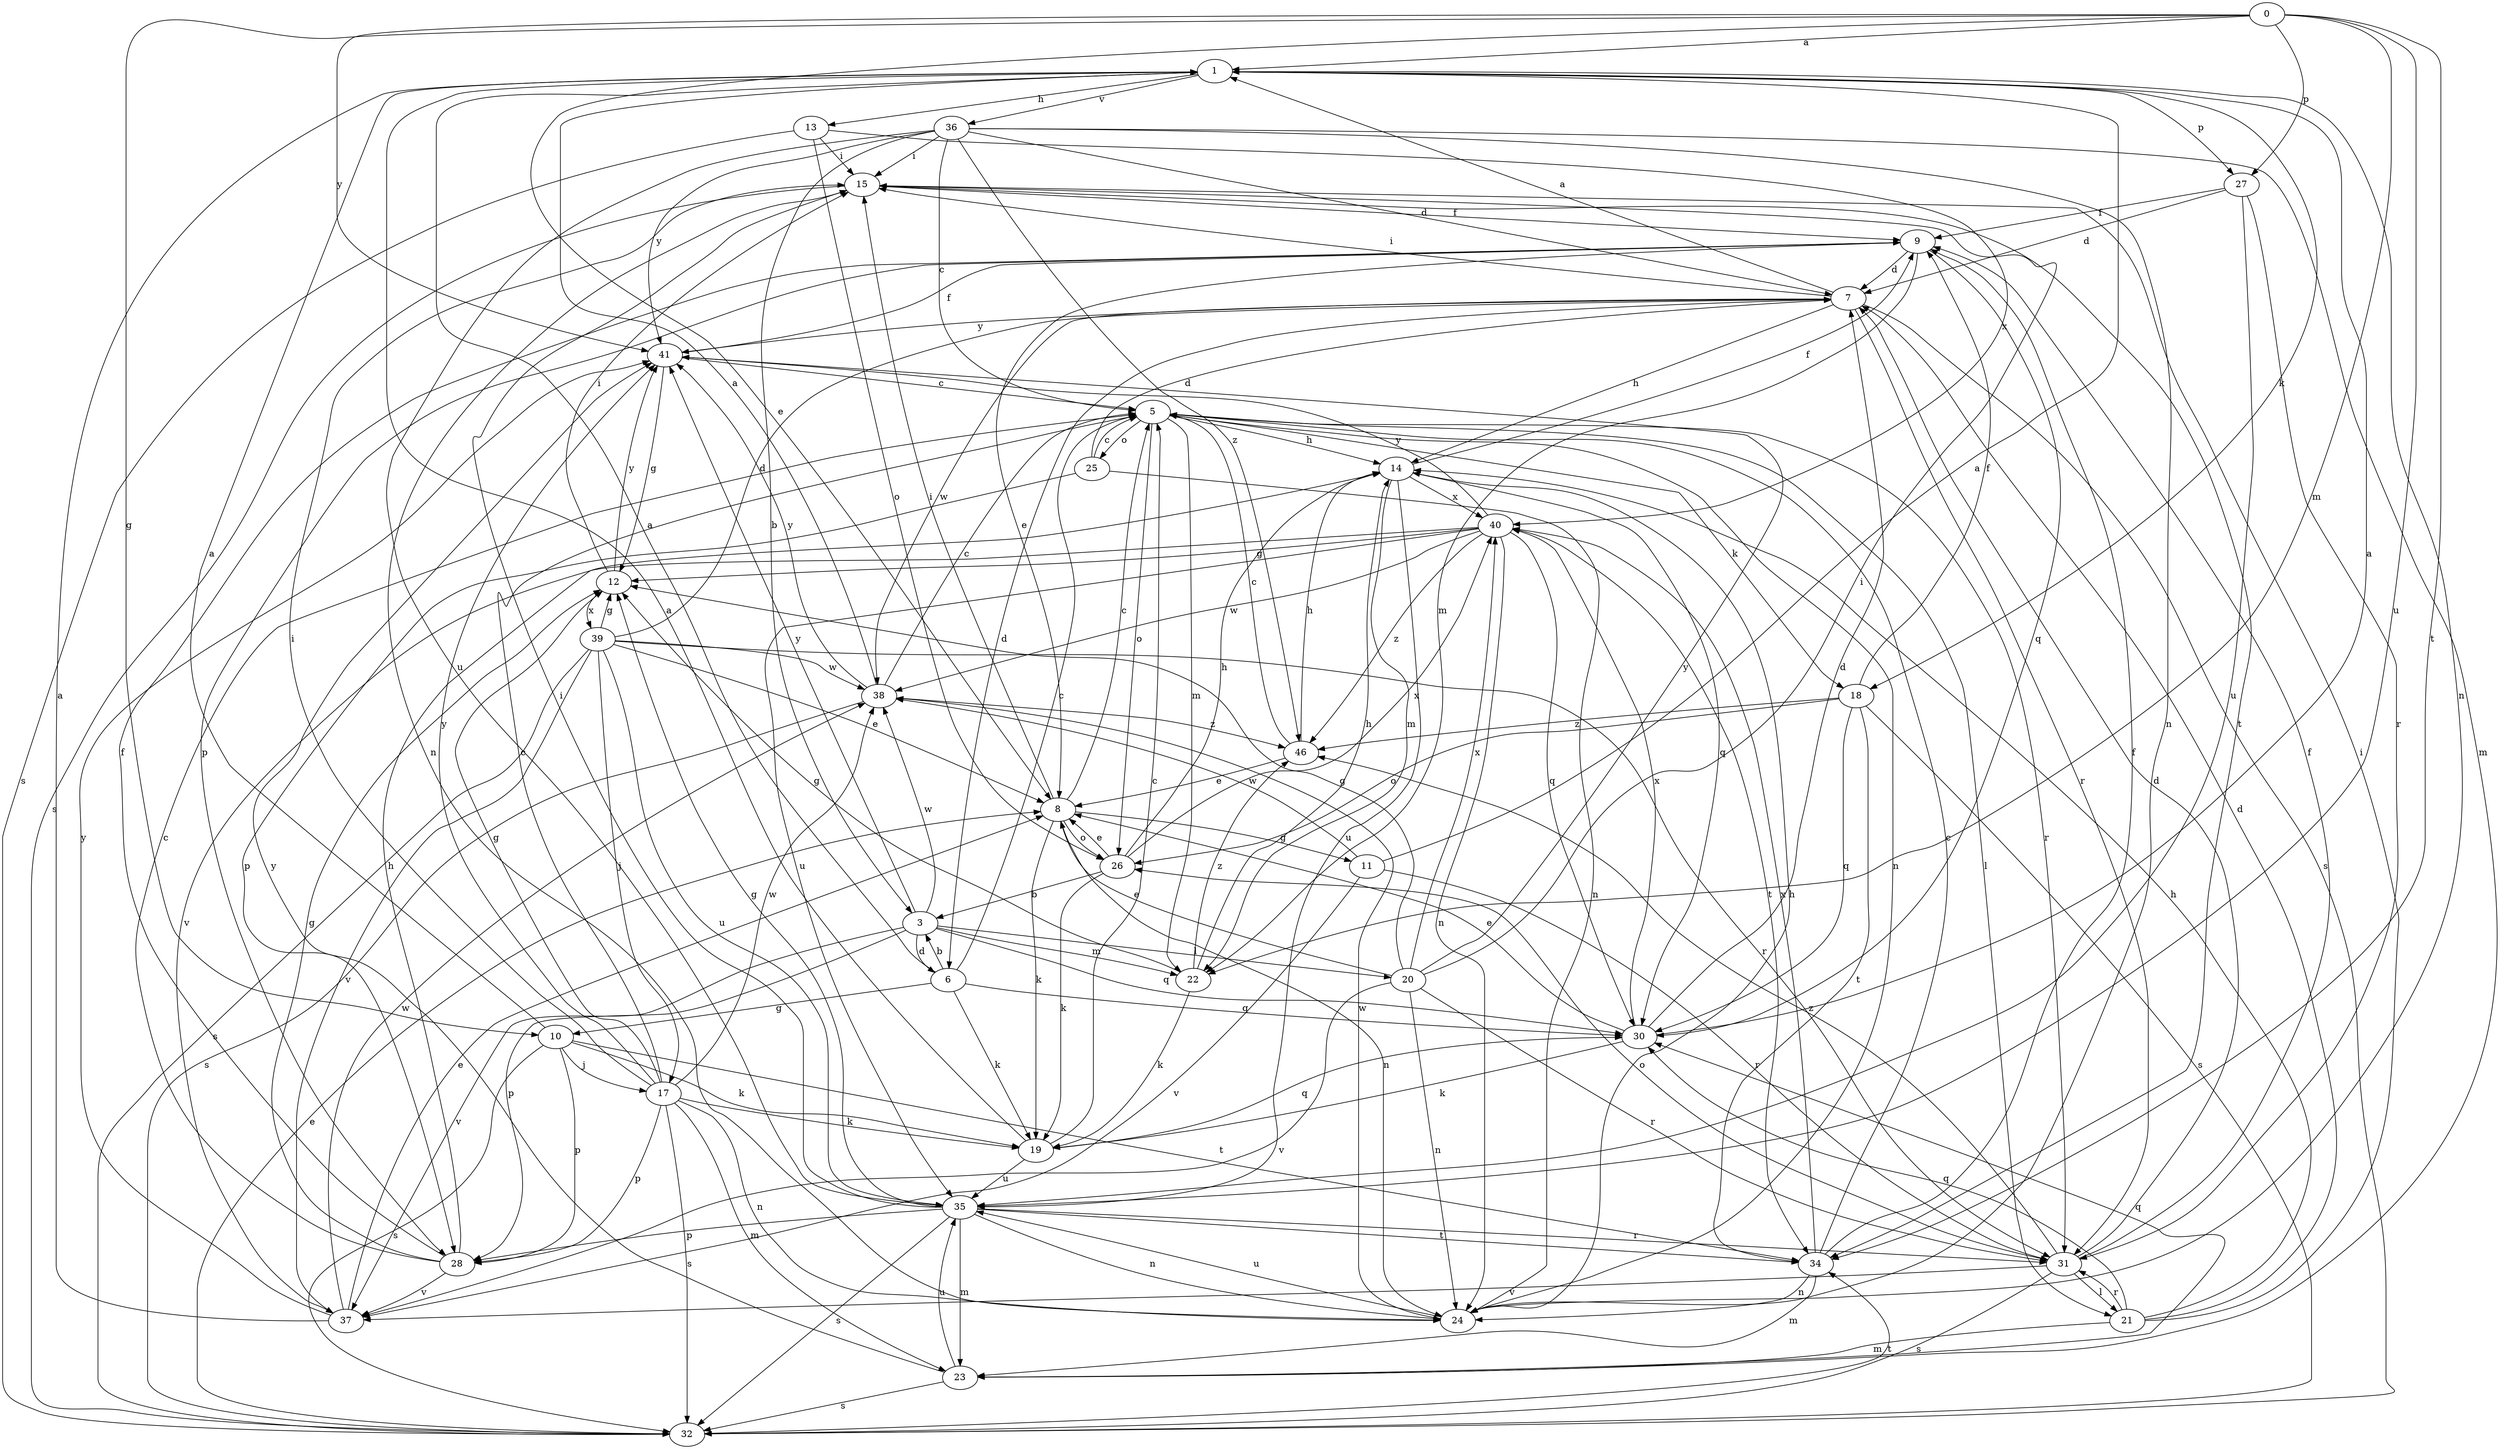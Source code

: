 strict digraph  {
0;
1;
3;
5;
6;
7;
8;
9;
10;
11;
12;
13;
14;
15;
17;
18;
19;
20;
21;
22;
23;
24;
25;
26;
27;
28;
30;
31;
32;
34;
35;
36;
37;
38;
39;
40;
41;
46;
0 -> 1  [label=a];
0 -> 8  [label=e];
0 -> 10  [label=g];
0 -> 22  [label=m];
0 -> 27  [label=p];
0 -> 34  [label=t];
0 -> 35  [label=u];
0 -> 41  [label=y];
1 -> 13  [label=h];
1 -> 18  [label=k];
1 -> 24  [label=n];
1 -> 27  [label=p];
1 -> 36  [label=v];
3 -> 6  [label=d];
3 -> 20  [label=l];
3 -> 22  [label=m];
3 -> 28  [label=p];
3 -> 30  [label=q];
3 -> 37  [label=v];
3 -> 38  [label=w];
3 -> 41  [label=y];
5 -> 14  [label=h];
5 -> 18  [label=k];
5 -> 21  [label=l];
5 -> 22  [label=m];
5 -> 24  [label=n];
5 -> 25  [label=o];
5 -> 26  [label=o];
5 -> 31  [label=r];
6 -> 1  [label=a];
6 -> 3  [label=b];
6 -> 5  [label=c];
6 -> 10  [label=g];
6 -> 19  [label=k];
6 -> 30  [label=q];
7 -> 1  [label=a];
7 -> 6  [label=d];
7 -> 14  [label=h];
7 -> 15  [label=i];
7 -> 31  [label=r];
7 -> 32  [label=s];
7 -> 38  [label=w];
7 -> 41  [label=y];
8 -> 5  [label=c];
8 -> 11  [label=g];
8 -> 15  [label=i];
8 -> 19  [label=k];
8 -> 24  [label=n];
8 -> 26  [label=o];
9 -> 7  [label=d];
9 -> 8  [label=e];
9 -> 22  [label=m];
9 -> 28  [label=p];
9 -> 30  [label=q];
10 -> 1  [label=a];
10 -> 17  [label=j];
10 -> 19  [label=k];
10 -> 28  [label=p];
10 -> 32  [label=s];
10 -> 34  [label=t];
11 -> 1  [label=a];
11 -> 31  [label=r];
11 -> 37  [label=v];
11 -> 38  [label=w];
12 -> 15  [label=i];
12 -> 39  [label=x];
12 -> 41  [label=y];
13 -> 15  [label=i];
13 -> 26  [label=o];
13 -> 32  [label=s];
13 -> 40  [label=x];
14 -> 9  [label=f];
14 -> 22  [label=m];
14 -> 30  [label=q];
14 -> 35  [label=u];
14 -> 40  [label=x];
15 -> 9  [label=f];
15 -> 24  [label=n];
15 -> 32  [label=s];
15 -> 34  [label=t];
17 -> 5  [label=c];
17 -> 12  [label=g];
17 -> 15  [label=i];
17 -> 19  [label=k];
17 -> 23  [label=m];
17 -> 24  [label=n];
17 -> 28  [label=p];
17 -> 32  [label=s];
17 -> 38  [label=w];
17 -> 41  [label=y];
18 -> 9  [label=f];
18 -> 26  [label=o];
18 -> 30  [label=q];
18 -> 32  [label=s];
18 -> 34  [label=t];
18 -> 46  [label=z];
19 -> 1  [label=a];
19 -> 5  [label=c];
19 -> 30  [label=q];
19 -> 35  [label=u];
20 -> 8  [label=e];
20 -> 12  [label=g];
20 -> 15  [label=i];
20 -> 24  [label=n];
20 -> 31  [label=r];
20 -> 37  [label=v];
20 -> 40  [label=x];
20 -> 41  [label=y];
21 -> 7  [label=d];
21 -> 14  [label=h];
21 -> 15  [label=i];
21 -> 23  [label=m];
21 -> 30  [label=q];
21 -> 31  [label=r];
22 -> 12  [label=g];
22 -> 14  [label=h];
22 -> 19  [label=k];
22 -> 46  [label=z];
23 -> 30  [label=q];
23 -> 32  [label=s];
23 -> 35  [label=u];
23 -> 41  [label=y];
24 -> 14  [label=h];
24 -> 35  [label=u];
24 -> 38  [label=w];
25 -> 5  [label=c];
25 -> 7  [label=d];
25 -> 24  [label=n];
25 -> 28  [label=p];
26 -> 3  [label=b];
26 -> 8  [label=e];
26 -> 14  [label=h];
26 -> 19  [label=k];
26 -> 40  [label=x];
27 -> 7  [label=d];
27 -> 9  [label=f];
27 -> 31  [label=r];
27 -> 35  [label=u];
28 -> 5  [label=c];
28 -> 9  [label=f];
28 -> 12  [label=g];
28 -> 14  [label=h];
28 -> 37  [label=v];
30 -> 1  [label=a];
30 -> 7  [label=d];
30 -> 8  [label=e];
30 -> 19  [label=k];
30 -> 40  [label=x];
31 -> 7  [label=d];
31 -> 9  [label=f];
31 -> 21  [label=l];
31 -> 26  [label=o];
31 -> 32  [label=s];
31 -> 37  [label=v];
31 -> 46  [label=z];
32 -> 8  [label=e];
32 -> 34  [label=t];
34 -> 5  [label=c];
34 -> 9  [label=f];
34 -> 23  [label=m];
34 -> 24  [label=n];
34 -> 40  [label=x];
35 -> 12  [label=g];
35 -> 15  [label=i];
35 -> 23  [label=m];
35 -> 24  [label=n];
35 -> 28  [label=p];
35 -> 31  [label=r];
35 -> 32  [label=s];
35 -> 34  [label=t];
36 -> 3  [label=b];
36 -> 5  [label=c];
36 -> 7  [label=d];
36 -> 15  [label=i];
36 -> 23  [label=m];
36 -> 24  [label=n];
36 -> 35  [label=u];
36 -> 41  [label=y];
36 -> 46  [label=z];
37 -> 1  [label=a];
37 -> 8  [label=e];
37 -> 38  [label=w];
37 -> 41  [label=y];
38 -> 1  [label=a];
38 -> 5  [label=c];
38 -> 32  [label=s];
38 -> 41  [label=y];
38 -> 46  [label=z];
39 -> 7  [label=d];
39 -> 8  [label=e];
39 -> 12  [label=g];
39 -> 17  [label=j];
39 -> 31  [label=r];
39 -> 32  [label=s];
39 -> 35  [label=u];
39 -> 37  [label=v];
39 -> 38  [label=w];
40 -> 12  [label=g];
40 -> 24  [label=n];
40 -> 30  [label=q];
40 -> 34  [label=t];
40 -> 35  [label=u];
40 -> 37  [label=v];
40 -> 38  [label=w];
40 -> 41  [label=y];
40 -> 46  [label=z];
41 -> 5  [label=c];
41 -> 9  [label=f];
41 -> 12  [label=g];
46 -> 5  [label=c];
46 -> 8  [label=e];
46 -> 14  [label=h];
}
